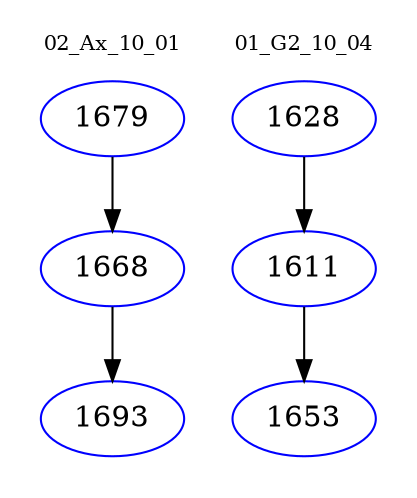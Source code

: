 digraph{
subgraph cluster_0 {
color = white
label = "02_Ax_10_01";
fontsize=10;
T0_1679 [label="1679", color="blue"]
T0_1679 -> T0_1668 [color="black"]
T0_1668 [label="1668", color="blue"]
T0_1668 -> T0_1693 [color="black"]
T0_1693 [label="1693", color="blue"]
}
subgraph cluster_1 {
color = white
label = "01_G2_10_04";
fontsize=10;
T1_1628 [label="1628", color="blue"]
T1_1628 -> T1_1611 [color="black"]
T1_1611 [label="1611", color="blue"]
T1_1611 -> T1_1653 [color="black"]
T1_1653 [label="1653", color="blue"]
}
}
